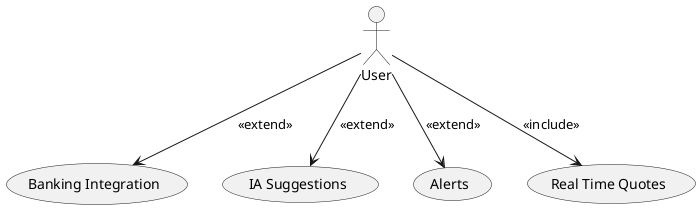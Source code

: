 @startuml

actor User

' Future Expansions
User --> (Banking Integration) : <<extend>>
User --> (IA Suggestions) : <<extend>>
User --> (Alerts) : <<extend>>
User --> (Real Time Quotes) : <<include>>

@enduml
